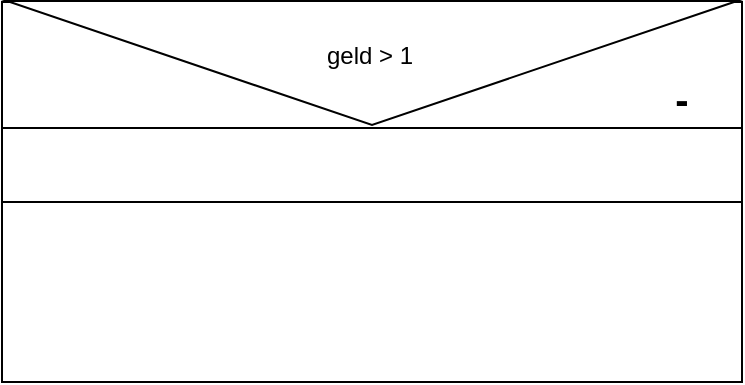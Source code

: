 <mxfile>
    <diagram id="uWSBNAVOrv1M9ScMRyaA" name="Page-1">
        <mxGraphModel dx="849" dy="779" grid="1" gridSize="10" guides="1" tooltips="1" connect="1" arrows="1" fold="1" page="1" pageScale="1" pageWidth="850" pageHeight="1100" math="0" shadow="0">
            <root>
                <mxCell id="0"/>
                <mxCell id="1" parent="0"/>
                <mxCell id="5" value="" style="rounded=0;whiteSpace=wrap;html=1;" vertex="1" parent="1">
                    <mxGeometry x="150" y="242" width="370" height="190" as="geometry"/>
                </mxCell>
                <mxCell id="6" value="" style="triangle;whiteSpace=wrap;html=1;rotation=90;" vertex="1" parent="1">
                    <mxGeometry x="304" y="90" width="62" height="365" as="geometry"/>
                </mxCell>
                <mxCell id="7" value="" style="rounded=0;whiteSpace=wrap;html=1;" vertex="1" parent="1">
                    <mxGeometry x="150" y="305" width="370" height="37" as="geometry"/>
                </mxCell>
                <mxCell id="8" value="&lt;b&gt;&lt;font style=&quot;font-size: 20px;&quot;&gt;-&lt;/font&gt;&lt;/b&gt;" style="text;strokeColor=none;align=center;fillColor=none;html=1;verticalAlign=middle;whiteSpace=wrap;rounded=0;" vertex="1" parent="1">
                    <mxGeometry x="460" y="275" width="60" height="30" as="geometry"/>
                </mxCell>
                <mxCell id="9" value="&lt;font style=&quot;font-size: 12px;&quot;&gt;geld &amp;gt; 1&lt;/font&gt;" style="text;strokeColor=none;align=center;fillColor=none;html=1;verticalAlign=middle;whiteSpace=wrap;rounded=0;fontSize=20;" vertex="1" parent="1">
                    <mxGeometry x="304" y="250" width="60" height="30" as="geometry"/>
                </mxCell>
            </root>
        </mxGraphModel>
    </diagram>
</mxfile>